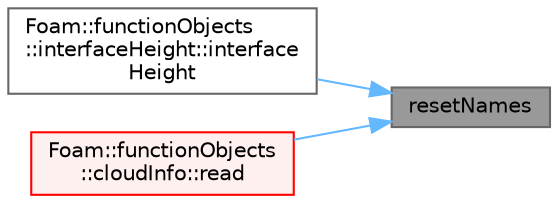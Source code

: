 digraph "resetNames"
{
 // LATEX_PDF_SIZE
  bgcolor="transparent";
  edge [fontname=Helvetica,fontsize=10,labelfontname=Helvetica,labelfontsize=10];
  node [fontname=Helvetica,fontsize=10,shape=box,height=0.2,width=0.4];
  rankdir="RL";
  Node1 [id="Node000001",label="resetNames",height=0.2,width=0.4,color="gray40", fillcolor="grey60", style="filled", fontcolor="black",tooltip=" "];
  Node1 -> Node2 [id="edge1_Node000001_Node000002",dir="back",color="steelblue1",style="solid",tooltip=" "];
  Node2 [id="Node000002",label="Foam::functionObjects\l::interfaceHeight::interface\lHeight",height=0.2,width=0.4,color="grey40", fillcolor="white", style="filled",URL="$classFoam_1_1functionObjects_1_1interfaceHeight.html#a1219f74557911911b4ad7f26fa17a6aa",tooltip=" "];
  Node1 -> Node3 [id="edge2_Node000001_Node000003",dir="back",color="steelblue1",style="solid",tooltip=" "];
  Node3 [id="Node000003",label="Foam::functionObjects\l::cloudInfo::read",height=0.2,width=0.4,color="red", fillcolor="#FFF0F0", style="filled",URL="$classFoam_1_1functionObjects_1_1cloudInfo.html#a6ce0c64db98eb6144d363dbfc86104eb",tooltip=" "];
}
